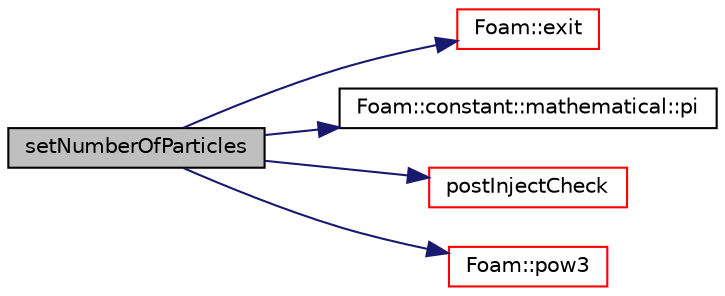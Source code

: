 digraph "setNumberOfParticles"
{
  bgcolor="transparent";
  edge [fontname="Helvetica",fontsize="10",labelfontname="Helvetica",labelfontsize="10"];
  node [fontname="Helvetica",fontsize="10",shape=record];
  rankdir="LR";
  Node458 [label="setNumberOfParticles",height=0.2,width=0.4,color="black", fillcolor="grey75", style="filled", fontcolor="black"];
  Node458 -> Node459 [color="midnightblue",fontsize="10",style="solid",fontname="Helvetica"];
  Node459 [label="Foam::exit",height=0.2,width=0.4,color="red",URL="$a21851.html#a06ca7250d8e89caf05243ec094843642"];
  Node458 -> Node508 [color="midnightblue",fontsize="10",style="solid",fontname="Helvetica"];
  Node508 [label="Foam::constant::mathematical::pi",height=0.2,width=0.4,color="black",URL="$a21892.html#a731b8788a4c01586c35266c7ca4fed04"];
  Node458 -> Node509 [color="midnightblue",fontsize="10",style="solid",fontname="Helvetica"];
  Node509 [label="postInjectCheck",height=0.2,width=0.4,color="red",URL="$a25201.html#af4560e3886dd843472e7f8f0e8f8e33d",tooltip="Post injection checks. "];
  Node458 -> Node524 [color="midnightblue",fontsize="10",style="solid",fontname="Helvetica"];
  Node524 [label="Foam::pow3",height=0.2,width=0.4,color="red",URL="$a21851.html#a2e8f5d970ee4fb466536c3c46bae91fe"];
}
